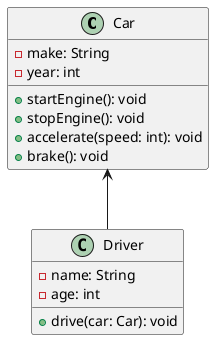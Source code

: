 @startuml test
class Car {
    - make: String
    - year: int
    + startEngine(): void
    + stopEngine(): void
    + accelerate(speed: int): void
    + brake(): void
}

class Driver {
    - name: String
    - age: int
    + drive(car: Car): void
}

Car <-- Driver
@enduml
